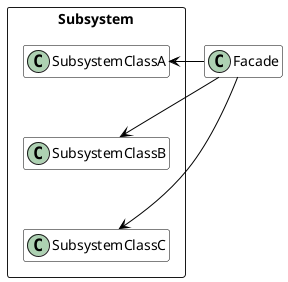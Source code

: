 @startuml
hide empty attributes
hide empty members
skinparam backgroundcolor White
skinparam class {
 ArrowColor Black
 BackgroundColor White
 BorderColor Black
}

package Subsystem <<Rectangle>> {
 class SubsystemClassA
 class SubsystemClassB
 class SubsystemClassC
}

Facade -right-> SubsystemClassA
Facade -right-> SubsystemClassB
Facade -right-> SubsystemClassC

SubsystemClassA -[hidden]- SubsystemClassB
SubsystemClassB -[hidden]- SubsystemClassC
@enduml
